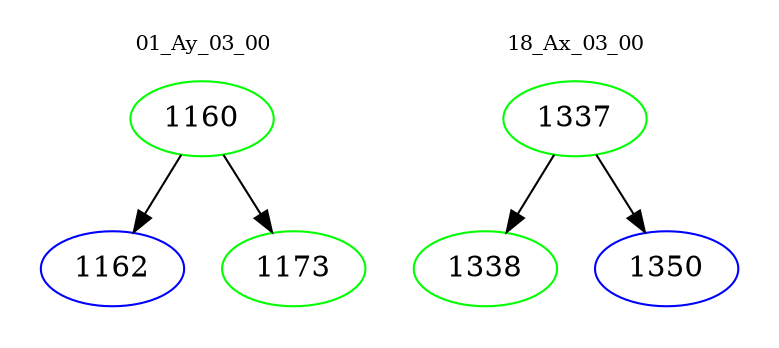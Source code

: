 digraph{
subgraph cluster_0 {
color = white
label = "01_Ay_03_00";
fontsize=10;
T0_1160 [label="1160", color="green"]
T0_1160 -> T0_1162 [color="black"]
T0_1162 [label="1162", color="blue"]
T0_1160 -> T0_1173 [color="black"]
T0_1173 [label="1173", color="green"]
}
subgraph cluster_1 {
color = white
label = "18_Ax_03_00";
fontsize=10;
T1_1337 [label="1337", color="green"]
T1_1337 -> T1_1338 [color="black"]
T1_1338 [label="1338", color="green"]
T1_1337 -> T1_1350 [color="black"]
T1_1350 [label="1350", color="blue"]
}
}
